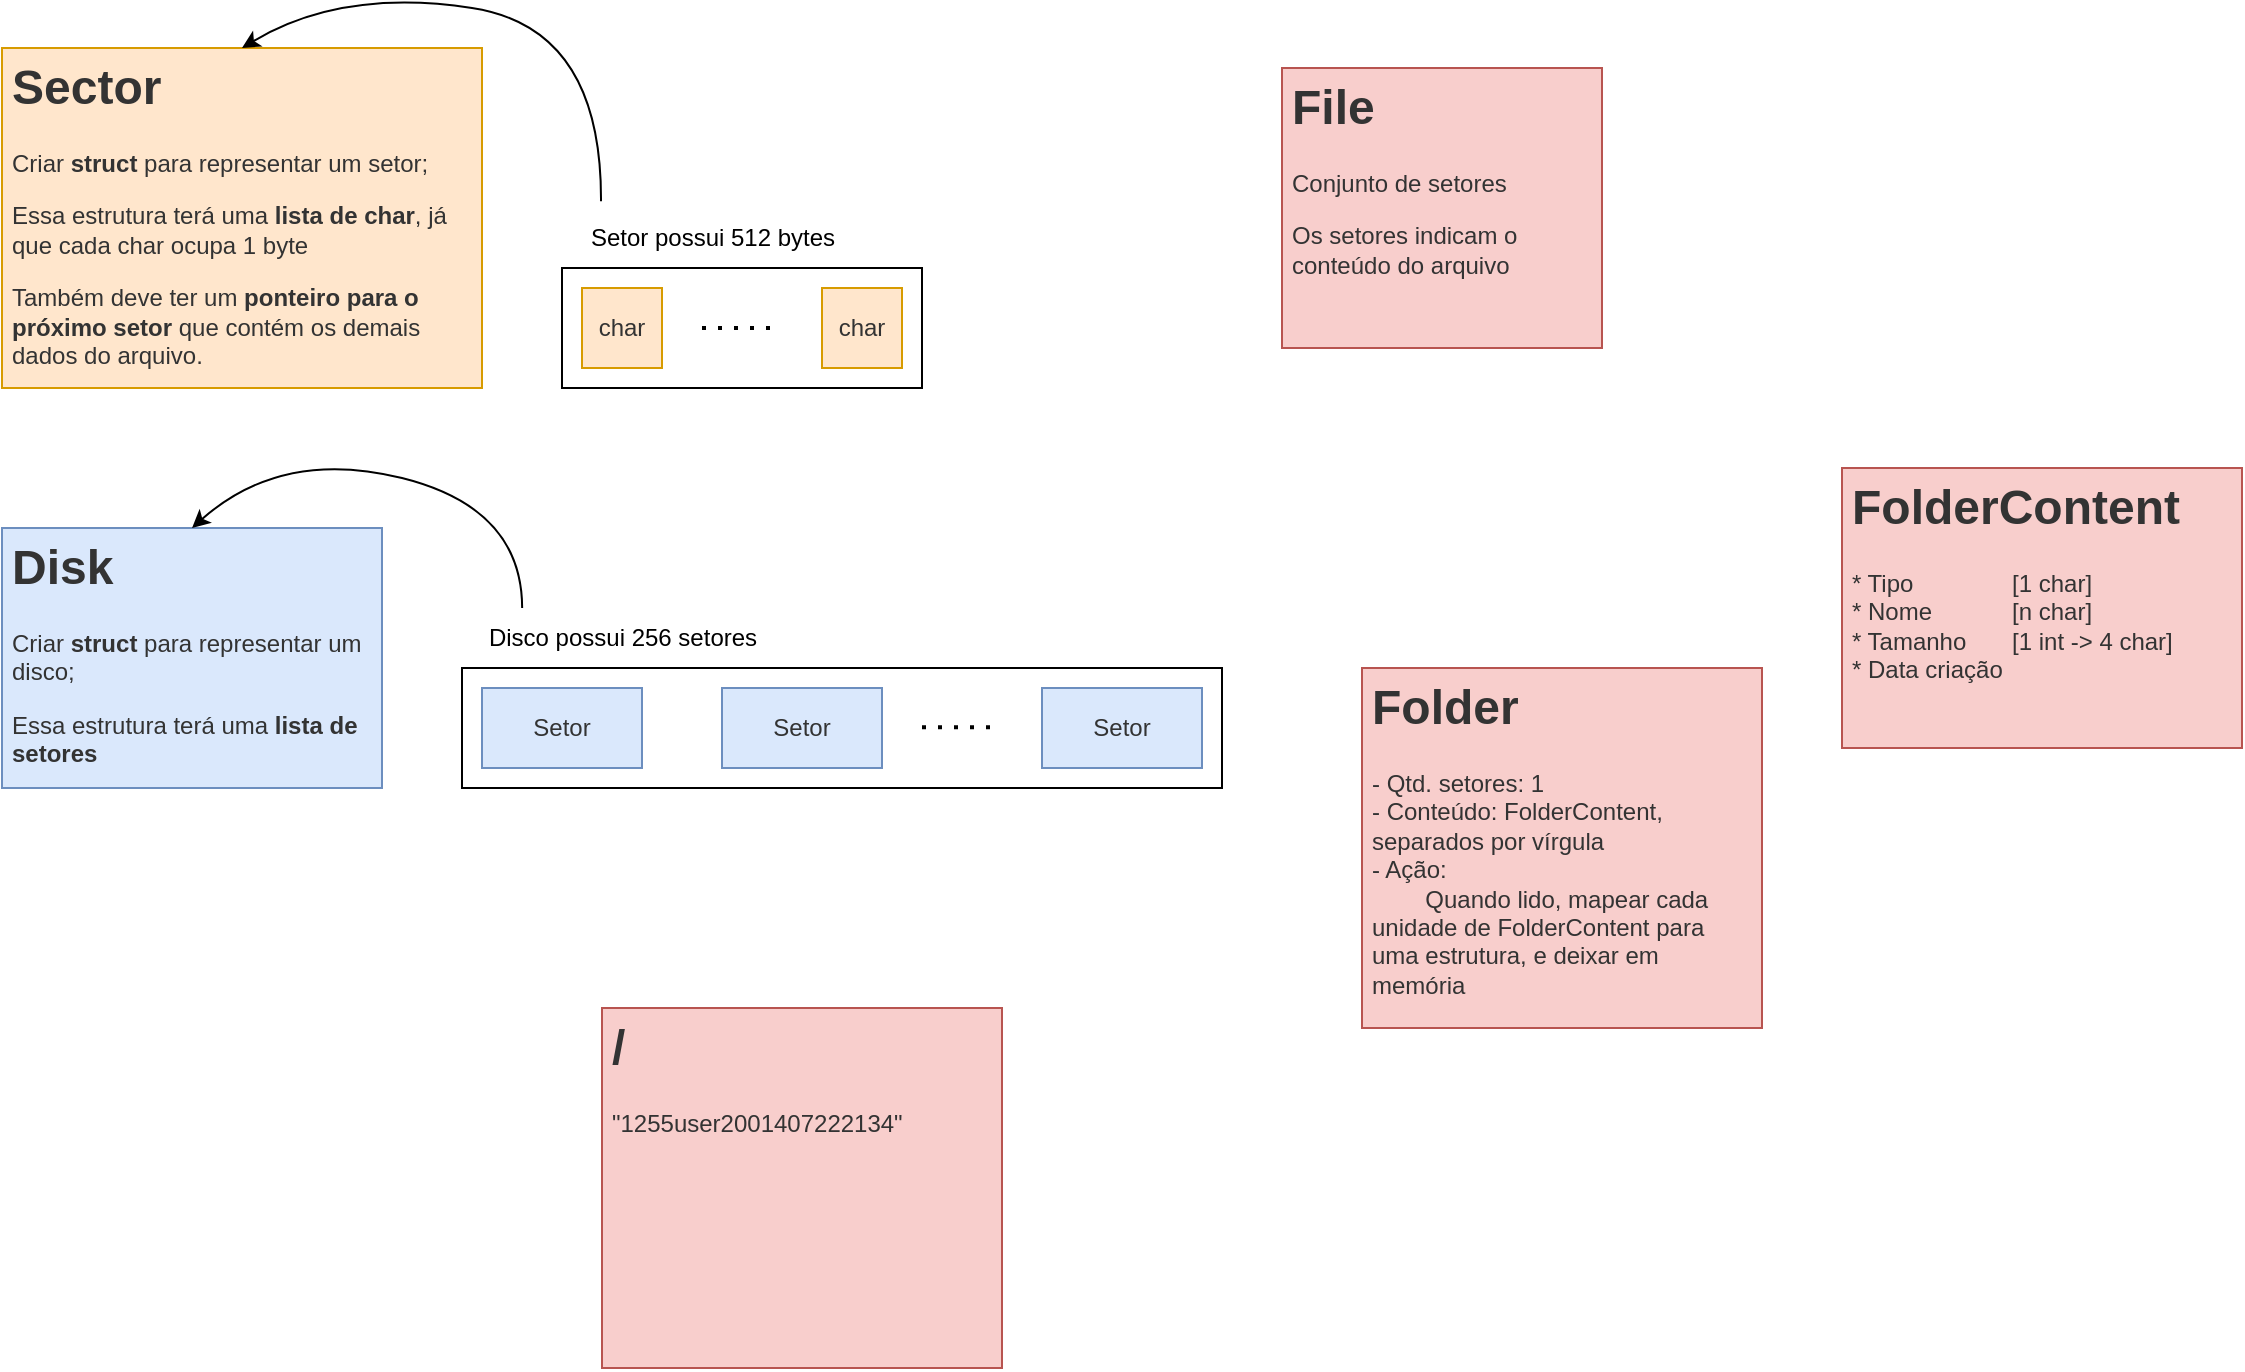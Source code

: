 <mxfile>
    <diagram id="Gi0ttCrdFL5mhg9cLiMD" name="Page-1">
        <mxGraphModel dx="1489" dy="762" grid="1" gridSize="10" guides="1" tooltips="1" connect="1" arrows="1" fold="1" page="1" pageScale="1" pageWidth="1169" pageHeight="827" math="0" shadow="0">
            <root>
                <mxCell id="0"/>
                <mxCell id="1" parent="0"/>
                <mxCell id="rhxvTvqGYcH2T3yLTqpI-15" value="" style="rounded=0;whiteSpace=wrap;html=1;fillColor=none;" parent="1" vertex="1">
                    <mxGeometry x="270" y="340" width="380" height="60" as="geometry"/>
                </mxCell>
                <mxCell id="rhxvTvqGYcH2T3yLTqpI-5" value="" style="rounded=0;whiteSpace=wrap;html=1;fillColor=none;" parent="1" vertex="1">
                    <mxGeometry x="320" y="140" width="180" height="60" as="geometry"/>
                </mxCell>
                <mxCell id="rhxvTvqGYcH2T3yLTqpI-1" value="&lt;font color=&quot;#333333&quot;&gt;char&lt;/font&gt;" style="rounded=0;whiteSpace=wrap;html=1;fillColor=#ffe6cc;strokeColor=#d79b00;" parent="1" vertex="1">
                    <mxGeometry x="330" y="150" width="40" height="40" as="geometry"/>
                </mxCell>
                <mxCell id="rhxvTvqGYcH2T3yLTqpI-2" value="char" style="rounded=0;whiteSpace=wrap;html=1;fillColor=#ffe6cc;strokeColor=#d79b00;fontColor=#333333;" parent="1" vertex="1">
                    <mxGeometry x="450" y="150" width="40" height="40" as="geometry"/>
                </mxCell>
                <mxCell id="rhxvTvqGYcH2T3yLTqpI-3" value="" style="endArrow=none;dashed=1;html=1;dashPattern=1 3;strokeWidth=2;rounded=0;" parent="1" edge="1">
                    <mxGeometry width="50" height="50" relative="1" as="geometry">
                        <mxPoint x="390" y="170" as="sourcePoint"/>
                        <mxPoint x="430" y="170" as="targetPoint"/>
                    </mxGeometry>
                </mxCell>
                <mxCell id="rhxvTvqGYcH2T3yLTqpI-7" value="Setor possui 512 bytes" style="text;html=1;align=center;verticalAlign=middle;resizable=0;points=[];autosize=1;strokeColor=none;fillColor=none;" parent="1" vertex="1">
                    <mxGeometry x="320" y="110" width="150" height="30" as="geometry"/>
                </mxCell>
                <mxCell id="rhxvTvqGYcH2T3yLTqpI-8" value="Setor" style="rounded=0;whiteSpace=wrap;html=1;fillColor=#dae8fc;strokeColor=#6c8ebf;fontColor=#333333;" parent="1" vertex="1">
                    <mxGeometry x="280" y="350" width="80" height="40" as="geometry"/>
                </mxCell>
                <mxCell id="rhxvTvqGYcH2T3yLTqpI-9" value="Setor" style="rounded=0;whiteSpace=wrap;html=1;fillColor=#dae8fc;strokeColor=#6c8ebf;fontColor=#333333;" parent="1" vertex="1">
                    <mxGeometry x="400" y="350" width="80" height="40" as="geometry"/>
                </mxCell>
                <mxCell id="rhxvTvqGYcH2T3yLTqpI-11" value="Setor" style="rounded=0;whiteSpace=wrap;html=1;fillColor=#dae8fc;strokeColor=#6c8ebf;fontColor=#333333;" parent="1" vertex="1">
                    <mxGeometry x="560" y="350" width="80" height="40" as="geometry"/>
                </mxCell>
                <mxCell id="rhxvTvqGYcH2T3yLTqpI-14" value="" style="endArrow=none;dashed=1;html=1;dashPattern=1 3;strokeWidth=2;rounded=0;" parent="1" edge="1">
                    <mxGeometry width="50" height="50" relative="1" as="geometry">
                        <mxPoint x="500" y="369.64" as="sourcePoint"/>
                        <mxPoint x="540" y="369.64" as="targetPoint"/>
                    </mxGeometry>
                </mxCell>
                <mxCell id="rhxvTvqGYcH2T3yLTqpI-16" value="Disco possui 256 setores" style="text;html=1;align=center;verticalAlign=middle;resizable=0;points=[];autosize=1;strokeColor=none;fillColor=none;" parent="1" vertex="1">
                    <mxGeometry x="270" y="310" width="160" height="30" as="geometry"/>
                </mxCell>
                <mxCell id="rhxvTvqGYcH2T3yLTqpI-17" value="&lt;h1&gt;&lt;font color=&quot;#333333&quot;&gt;Sector&lt;/font&gt;&lt;/h1&gt;&lt;p&gt;&lt;font color=&quot;#333333&quot;&gt;Criar &lt;b&gt;struct &lt;/b&gt;para representar um setor;&lt;/font&gt;&lt;/p&gt;&lt;p&gt;&lt;font color=&quot;#333333&quot;&gt;Essa estrutura terá uma &lt;b&gt;lista de char&lt;/b&gt;, já que cada char ocupa 1 byte&lt;/font&gt;&lt;/p&gt;&lt;p&gt;&lt;font color=&quot;#333333&quot;&gt;Também deve ter um &lt;b&gt;ponteiro para o próximo setor&lt;/b&gt;&amp;nbsp;que contém os demais dados do arquivo.&lt;/font&gt;&lt;/p&gt;" style="text;html=1;strokeColor=#d79b00;fillColor=#ffe6cc;spacing=5;spacingTop=-20;whiteSpace=wrap;overflow=hidden;rounded=0;" parent="1" vertex="1">
                    <mxGeometry x="40" y="30" width="240" height="170" as="geometry"/>
                </mxCell>
                <mxCell id="rhxvTvqGYcH2T3yLTqpI-18" value="" style="curved=1;endArrow=classic;html=1;rounded=0;entryX=0.5;entryY=0;entryDx=0;entryDy=0;exitX=0.13;exitY=-0.113;exitDx=0;exitDy=0;exitPerimeter=0;" parent="1" source="rhxvTvqGYcH2T3yLTqpI-7" target="rhxvTvqGYcH2T3yLTqpI-17" edge="1">
                    <mxGeometry width="50" height="50" relative="1" as="geometry">
                        <mxPoint x="490" y="290" as="sourcePoint"/>
                        <mxPoint x="540" y="240" as="targetPoint"/>
                        <Array as="points">
                            <mxPoint x="340" y="20"/>
                            <mxPoint x="210"/>
                        </Array>
                    </mxGeometry>
                </mxCell>
                <mxCell id="rhxvTvqGYcH2T3yLTqpI-19" value="&lt;h1&gt;&lt;font color=&quot;#333333&quot;&gt;Disk&lt;/font&gt;&lt;/h1&gt;&lt;p&gt;&lt;font color=&quot;#333333&quot;&gt;Criar &lt;b&gt;struct &lt;/b&gt;para representar um disco;&lt;/font&gt;&lt;/p&gt;&lt;p&gt;&lt;font color=&quot;#333333&quot;&gt;Essa estrutura terá uma &lt;b&gt;lista de setores&lt;/b&gt;&lt;/font&gt;&lt;/p&gt;" style="text;html=1;strokeColor=#6c8ebf;fillColor=#dae8fc;spacing=5;spacingTop=-20;whiteSpace=wrap;overflow=hidden;rounded=0;" parent="1" vertex="1">
                    <mxGeometry x="40" y="270" width="190" height="130" as="geometry"/>
                </mxCell>
                <mxCell id="rhxvTvqGYcH2T3yLTqpI-21" value="" style="curved=1;endArrow=classic;html=1;rounded=0;entryX=0.5;entryY=0;entryDx=0;entryDy=0;exitX=0.188;exitY=0;exitDx=0;exitDy=0;exitPerimeter=0;" parent="1" source="rhxvTvqGYcH2T3yLTqpI-16" target="rhxvTvqGYcH2T3yLTqpI-19" edge="1">
                    <mxGeometry width="50" height="50" relative="1" as="geometry">
                        <mxPoint x="299.5" y="296.61" as="sourcePoint"/>
                        <mxPoint x="145" y="250" as="targetPoint"/>
                        <Array as="points">
                            <mxPoint x="300" y="260"/>
                            <mxPoint x="180" y="230"/>
                        </Array>
                    </mxGeometry>
                </mxCell>
                <mxCell id="3" value="&lt;h1&gt;&lt;font color=&quot;#333333&quot;&gt;File&lt;/font&gt;&lt;/h1&gt;&lt;p&gt;&lt;font color=&quot;#333333&quot;&gt;Conjunto de setores&lt;/font&gt;&lt;/p&gt;&lt;p&gt;&lt;font color=&quot;#333333&quot;&gt;Os setores indicam o conteúdo do arquivo&lt;/font&gt;&lt;/p&gt;" style="text;html=1;strokeColor=#b85450;fillColor=#f8cecc;spacing=5;spacingTop=-20;whiteSpace=wrap;overflow=hidden;rounded=0;align=left;" vertex="1" parent="1">
                    <mxGeometry x="680" y="40" width="160" height="140" as="geometry"/>
                </mxCell>
                <mxCell id="4" value="&lt;h1&gt;&lt;font color=&quot;#333333&quot;&gt;Folder&lt;/font&gt;&lt;/h1&gt;&lt;div&gt;&lt;font color=&quot;#333333&quot;&gt;- Qtd. setores: 1&lt;/font&gt;&lt;/div&gt;&lt;div&gt;&lt;font color=&quot;#333333&quot;&gt;- Conteúdo: FolderContent, separados por vírgula&lt;/font&gt;&lt;/div&gt;&lt;div&gt;&lt;font color=&quot;#333333&quot;&gt;&lt;span&gt;- Ação:&lt;/span&gt;&lt;br&gt;&lt;/font&gt;&lt;/div&gt;&lt;div&gt;&lt;span&gt;&lt;font color=&quot;#333333&quot;&gt;&lt;span style=&quot;white-space: pre&quot;&gt;&#9;&lt;/span&gt;Quando lido, mapear cada unidade de FolderContent para uma estrutura, e deixar em memória&lt;/font&gt;&lt;br&gt;&lt;/span&gt;&lt;/div&gt;" style="text;html=1;strokeColor=#b85450;fillColor=#f8cecc;spacing=5;spacingTop=-20;whiteSpace=wrap;overflow=hidden;rounded=0;" vertex="1" parent="1">
                    <mxGeometry x="720" y="340" width="200" height="180" as="geometry"/>
                </mxCell>
                <mxCell id="6" value="&lt;h1&gt;&lt;span style=&quot;color: rgb(51 , 51 , 51)&quot;&gt;FolderContent&lt;/span&gt;&lt;/h1&gt;&lt;div&gt;&lt;font color=&quot;#333333&quot;&gt;* Tipo&lt;span style=&quot;white-space: pre&quot;&gt;&#9;&lt;/span&gt;&lt;span style=&quot;white-space: pre&quot;&gt;&#9;&lt;/span&gt;[1 char]&lt;/font&gt;&lt;/div&gt;&lt;div&gt;&lt;font color=&quot;#333333&quot;&gt;* Nome&lt;span style=&quot;white-space: pre&quot;&gt;&#9;&lt;/span&gt;&lt;span style=&quot;white-space: pre&quot;&gt;&#9;&lt;/span&gt;[n char]&lt;/font&gt;&lt;/div&gt;&lt;div&gt;&lt;font color=&quot;#333333&quot;&gt;* Tamanho&lt;span style=&quot;white-space: pre&quot;&gt;&#9;&lt;/span&gt;[1 int -&amp;gt; 4 char]&lt;/font&gt;&lt;/div&gt;&lt;div&gt;&lt;font color=&quot;#333333&quot;&gt;* Data criação&lt;/font&gt;&lt;/div&gt;&lt;div&gt;&lt;br&gt;&lt;/div&gt;" style="text;html=1;strokeColor=#b85450;fillColor=#f8cecc;spacing=5;spacingTop=-20;whiteSpace=wrap;overflow=hidden;rounded=0;" vertex="1" parent="1">
                    <mxGeometry x="960" y="240" width="200" height="140" as="geometry"/>
                </mxCell>
                <mxCell id="7" value="&lt;h1&gt;&lt;font color=&quot;#333333&quot;&gt;/&lt;/font&gt;&lt;/h1&gt;&lt;div&gt;&lt;font color=&quot;#333333&quot;&gt;&quot;1255user2001407222134&quot;&lt;/font&gt;&lt;/div&gt;" style="text;html=1;strokeColor=#b85450;fillColor=#f8cecc;spacing=5;spacingTop=-20;whiteSpace=wrap;overflow=hidden;rounded=0;" vertex="1" parent="1">
                    <mxGeometry x="340" y="510" width="200" height="180" as="geometry"/>
                </mxCell>
            </root>
        </mxGraphModel>
    </diagram>
</mxfile>